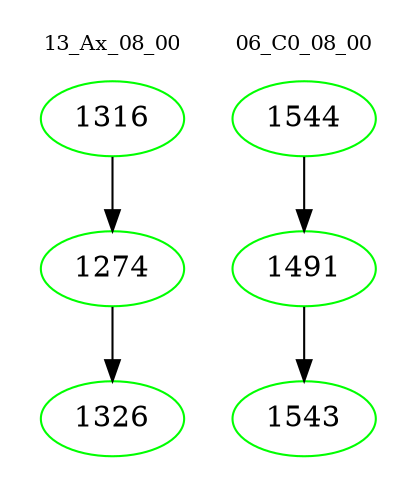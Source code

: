 digraph{
subgraph cluster_0 {
color = white
label = "13_Ax_08_00";
fontsize=10;
T0_1316 [label="1316", color="green"]
T0_1316 -> T0_1274 [color="black"]
T0_1274 [label="1274", color="green"]
T0_1274 -> T0_1326 [color="black"]
T0_1326 [label="1326", color="green"]
}
subgraph cluster_1 {
color = white
label = "06_C0_08_00";
fontsize=10;
T1_1544 [label="1544", color="green"]
T1_1544 -> T1_1491 [color="black"]
T1_1491 [label="1491", color="green"]
T1_1491 -> T1_1543 [color="black"]
T1_1543 [label="1543", color="green"]
}
}
